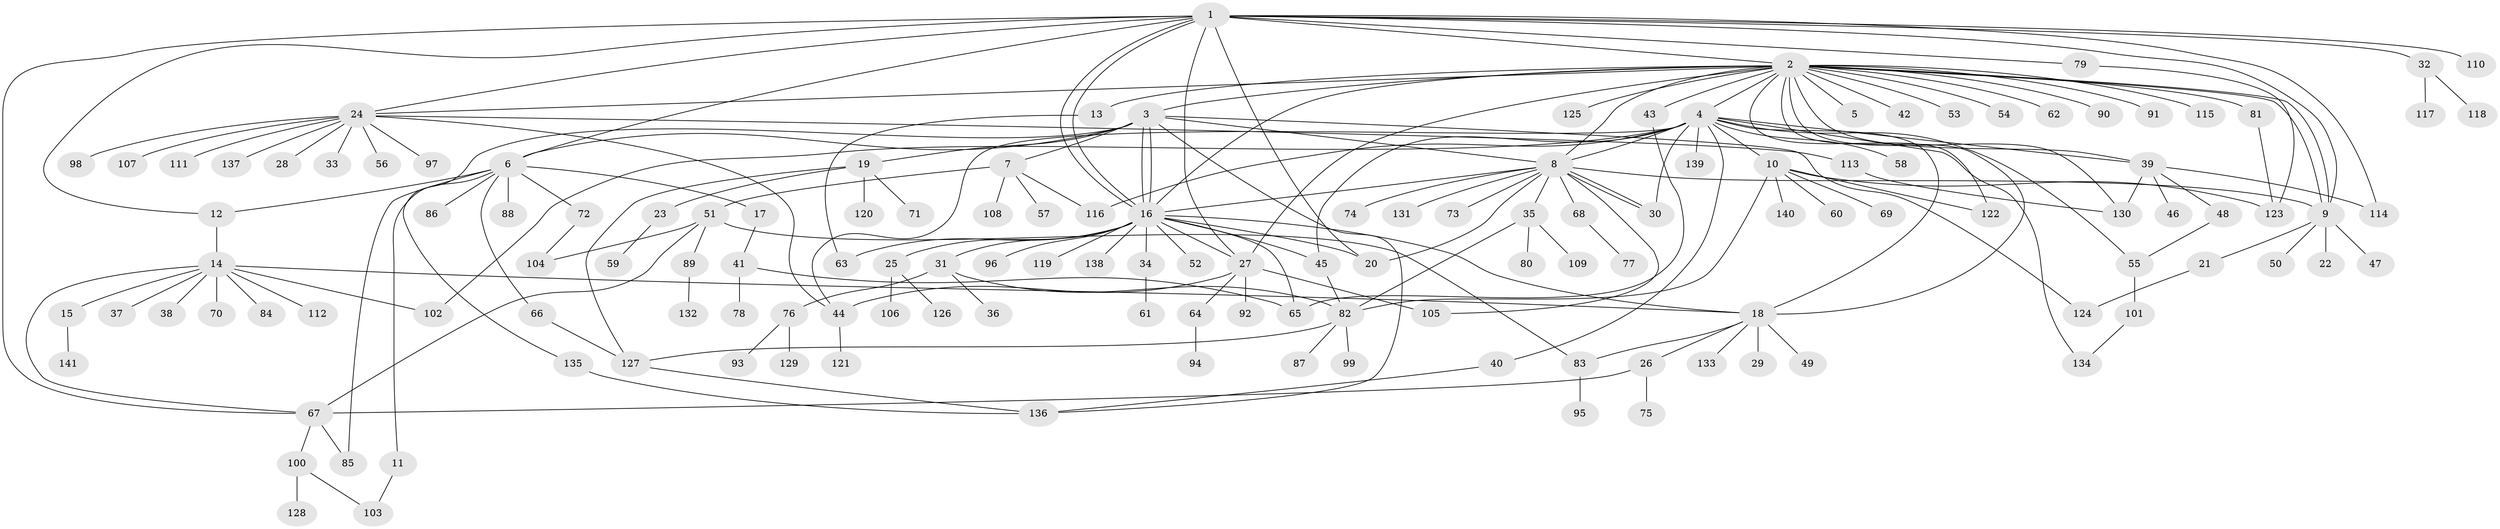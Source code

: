 // coarse degree distribution, {1: 0.4235294117647059, 5: 0.058823529411764705, 8: 0.011764705882352941, 22: 0.011764705882352941, 2: 0.23529411764705882, 3: 0.11764705882352941, 4: 0.023529411764705882, 9: 0.023529411764705882, 6: 0.023529411764705882, 12: 0.011764705882352941, 11: 0.03529411764705882, 7: 0.011764705882352941, 15: 0.011764705882352941}
// Generated by graph-tools (version 1.1) at 2025/36/03/04/25 23:36:44]
// undirected, 141 vertices, 196 edges
graph export_dot {
  node [color=gray90,style=filled];
  1;
  2;
  3;
  4;
  5;
  6;
  7;
  8;
  9;
  10;
  11;
  12;
  13;
  14;
  15;
  16;
  17;
  18;
  19;
  20;
  21;
  22;
  23;
  24;
  25;
  26;
  27;
  28;
  29;
  30;
  31;
  32;
  33;
  34;
  35;
  36;
  37;
  38;
  39;
  40;
  41;
  42;
  43;
  44;
  45;
  46;
  47;
  48;
  49;
  50;
  51;
  52;
  53;
  54;
  55;
  56;
  57;
  58;
  59;
  60;
  61;
  62;
  63;
  64;
  65;
  66;
  67;
  68;
  69;
  70;
  71;
  72;
  73;
  74;
  75;
  76;
  77;
  78;
  79;
  80;
  81;
  82;
  83;
  84;
  85;
  86;
  87;
  88;
  89;
  90;
  91;
  92;
  93;
  94;
  95;
  96;
  97;
  98;
  99;
  100;
  101;
  102;
  103;
  104;
  105;
  106;
  107;
  108;
  109;
  110;
  111;
  112;
  113;
  114;
  115;
  116;
  117;
  118;
  119;
  120;
  121;
  122;
  123;
  124;
  125;
  126;
  127;
  128;
  129;
  130;
  131;
  132;
  133;
  134;
  135;
  136;
  137;
  138;
  139;
  140;
  141;
  1 -- 2;
  1 -- 6;
  1 -- 9;
  1 -- 12;
  1 -- 16;
  1 -- 16;
  1 -- 20;
  1 -- 24;
  1 -- 27;
  1 -- 32;
  1 -- 67;
  1 -- 79;
  1 -- 110;
  1 -- 114;
  2 -- 3;
  2 -- 4;
  2 -- 5;
  2 -- 8;
  2 -- 9;
  2 -- 9;
  2 -- 13;
  2 -- 16;
  2 -- 18;
  2 -- 24;
  2 -- 27;
  2 -- 39;
  2 -- 42;
  2 -- 43;
  2 -- 53;
  2 -- 54;
  2 -- 62;
  2 -- 81;
  2 -- 90;
  2 -- 91;
  2 -- 115;
  2 -- 122;
  2 -- 125;
  2 -- 130;
  3 -- 6;
  3 -- 7;
  3 -- 8;
  3 -- 16;
  3 -- 16;
  3 -- 19;
  3 -- 124;
  3 -- 135;
  3 -- 136;
  4 -- 8;
  4 -- 10;
  4 -- 18;
  4 -- 30;
  4 -- 39;
  4 -- 40;
  4 -- 44;
  4 -- 45;
  4 -- 55;
  4 -- 58;
  4 -- 102;
  4 -- 116;
  4 -- 134;
  4 -- 139;
  6 -- 11;
  6 -- 12;
  6 -- 17;
  6 -- 66;
  6 -- 72;
  6 -- 85;
  6 -- 86;
  6 -- 88;
  7 -- 51;
  7 -- 57;
  7 -- 108;
  7 -- 116;
  8 -- 9;
  8 -- 16;
  8 -- 20;
  8 -- 30;
  8 -- 30;
  8 -- 35;
  8 -- 68;
  8 -- 73;
  8 -- 74;
  8 -- 105;
  8 -- 131;
  9 -- 21;
  9 -- 22;
  9 -- 47;
  9 -- 50;
  10 -- 60;
  10 -- 69;
  10 -- 82;
  10 -- 122;
  10 -- 123;
  10 -- 140;
  11 -- 103;
  12 -- 14;
  13 -- 63;
  14 -- 15;
  14 -- 18;
  14 -- 37;
  14 -- 38;
  14 -- 67;
  14 -- 70;
  14 -- 84;
  14 -- 102;
  14 -- 112;
  15 -- 141;
  16 -- 18;
  16 -- 20;
  16 -- 25;
  16 -- 27;
  16 -- 31;
  16 -- 34;
  16 -- 45;
  16 -- 52;
  16 -- 63;
  16 -- 65;
  16 -- 96;
  16 -- 119;
  16 -- 138;
  17 -- 41;
  18 -- 26;
  18 -- 29;
  18 -- 49;
  18 -- 83;
  18 -- 133;
  19 -- 23;
  19 -- 71;
  19 -- 120;
  19 -- 127;
  21 -- 124;
  23 -- 59;
  24 -- 28;
  24 -- 33;
  24 -- 44;
  24 -- 56;
  24 -- 97;
  24 -- 98;
  24 -- 107;
  24 -- 111;
  24 -- 113;
  24 -- 137;
  25 -- 106;
  25 -- 126;
  26 -- 67;
  26 -- 75;
  27 -- 44;
  27 -- 64;
  27 -- 92;
  27 -- 105;
  31 -- 36;
  31 -- 76;
  31 -- 82;
  32 -- 117;
  32 -- 118;
  34 -- 61;
  35 -- 80;
  35 -- 82;
  35 -- 109;
  39 -- 46;
  39 -- 48;
  39 -- 114;
  39 -- 130;
  40 -- 136;
  41 -- 65;
  41 -- 78;
  43 -- 65;
  44 -- 121;
  45 -- 82;
  48 -- 55;
  51 -- 67;
  51 -- 83;
  51 -- 89;
  51 -- 104;
  55 -- 101;
  64 -- 94;
  66 -- 127;
  67 -- 85;
  67 -- 100;
  68 -- 77;
  72 -- 104;
  76 -- 93;
  76 -- 129;
  79 -- 123;
  81 -- 123;
  82 -- 87;
  82 -- 99;
  82 -- 127;
  83 -- 95;
  89 -- 132;
  100 -- 103;
  100 -- 128;
  101 -- 134;
  113 -- 130;
  127 -- 136;
  135 -- 136;
}
